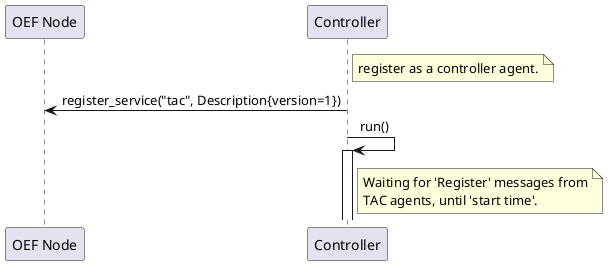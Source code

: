 @startuml

participant "OEF Node"
participant "Controller"

note right of "Controller"
    register as a controller agent.
end note

"Controller"->"OEF Node": register_service("tac", Description{version=1})
"Controller"->"Controller": run()
activate "Controller"

note right of "Controller"
    Waiting for 'Register' messages from
    TAC agents, until 'start time'.
end note

@enduml
